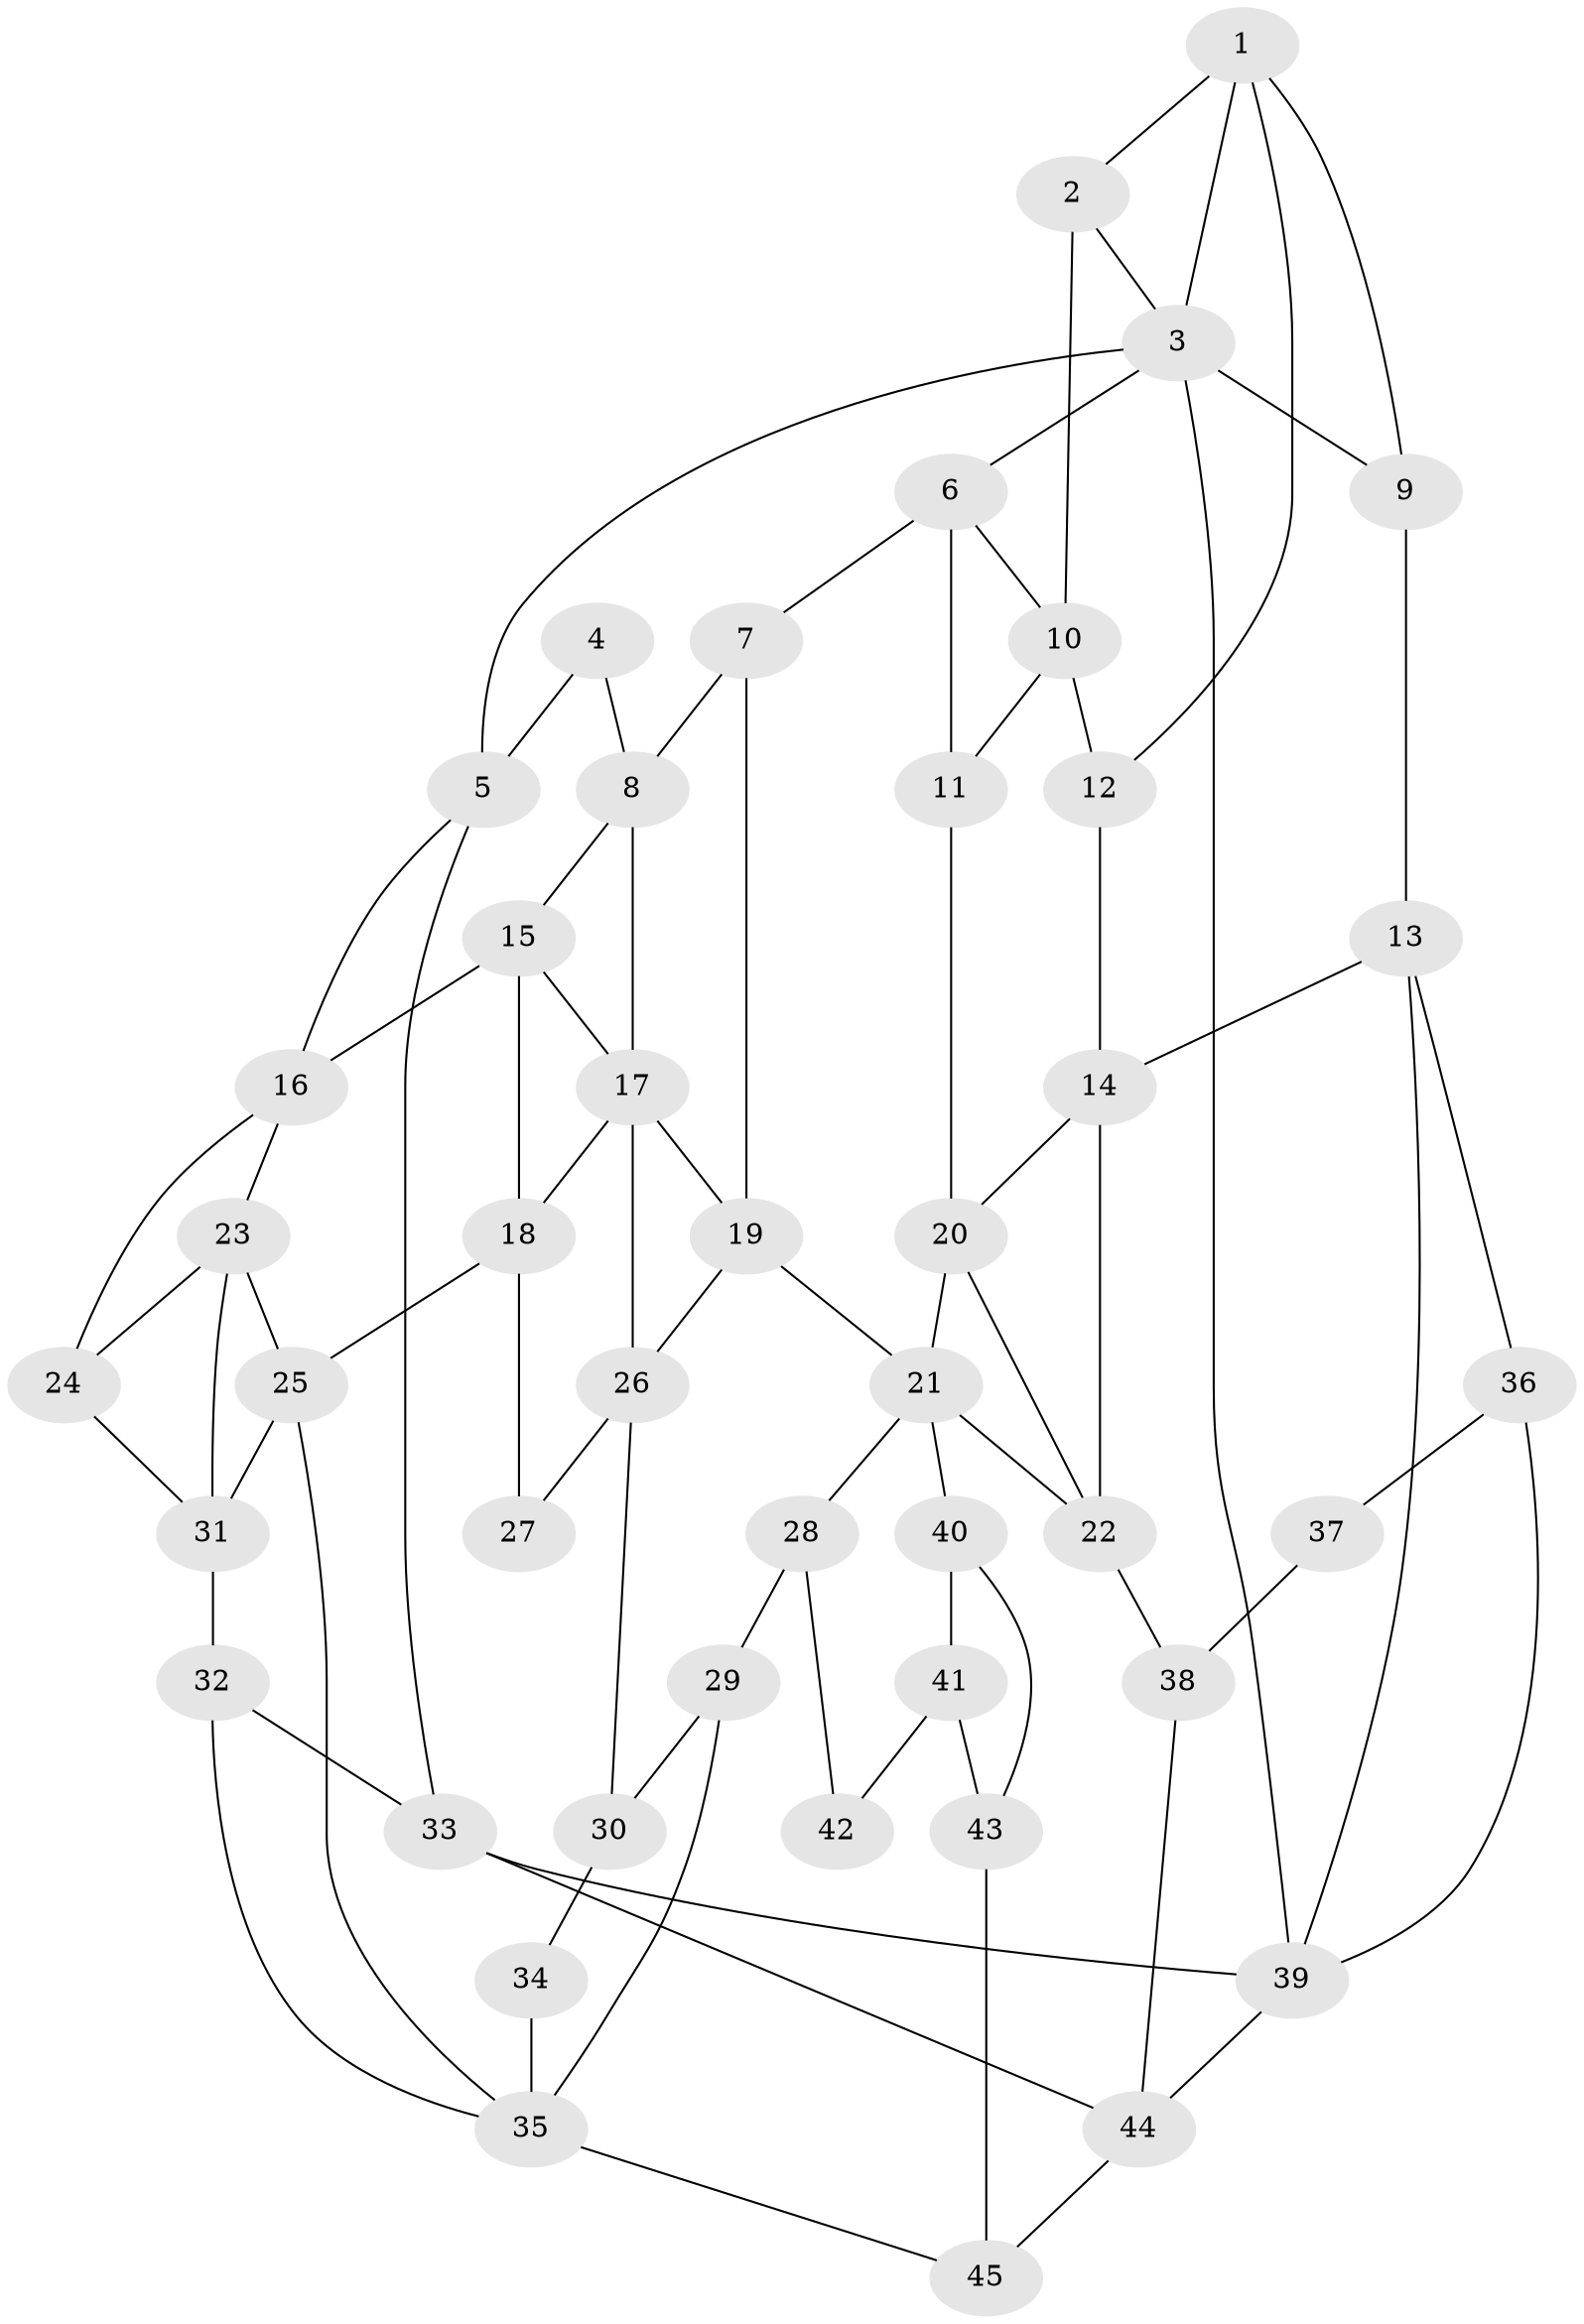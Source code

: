 // original degree distribution, {3: 0.0273972602739726, 4: 0.19863013698630136, 6: 0.21232876712328766, 5: 0.5616438356164384}
// Generated by graph-tools (version 1.1) at 2025/54/03/04/25 22:54:11]
// undirected, 45 vertices, 80 edges
graph export_dot {
  node [color=gray90,style=filled];
  1;
  2;
  3;
  4;
  5;
  6;
  7;
  8;
  9;
  10;
  11;
  12;
  13;
  14;
  15;
  16;
  17;
  18;
  19;
  20;
  21;
  22;
  23;
  24;
  25;
  26;
  27;
  28;
  29;
  30;
  31;
  32;
  33;
  34;
  35;
  36;
  37;
  38;
  39;
  40;
  41;
  42;
  43;
  44;
  45;
  1 -- 2 [weight=1.0];
  1 -- 3 [weight=2.0];
  1 -- 9 [weight=2.0];
  1 -- 12 [weight=1.0];
  2 -- 3 [weight=1.0];
  2 -- 10 [weight=2.0];
  3 -- 5 [weight=1.0];
  3 -- 6 [weight=1.0];
  3 -- 9 [weight=2.0];
  3 -- 39 [weight=1.0];
  4 -- 5 [weight=2.0];
  4 -- 8 [weight=2.0];
  5 -- 16 [weight=1.0];
  5 -- 33 [weight=1.0];
  6 -- 7 [weight=2.0];
  6 -- 10 [weight=1.0];
  6 -- 11 [weight=1.0];
  7 -- 8 [weight=2.0];
  7 -- 19 [weight=1.0];
  8 -- 15 [weight=1.0];
  8 -- 17 [weight=1.0];
  9 -- 13 [weight=2.0];
  10 -- 11 [weight=1.0];
  10 -- 12 [weight=2.0];
  11 -- 20 [weight=1.0];
  12 -- 14 [weight=2.0];
  13 -- 14 [weight=2.0];
  13 -- 36 [weight=1.0];
  13 -- 39 [weight=1.0];
  14 -- 20 [weight=1.0];
  14 -- 22 [weight=1.0];
  15 -- 16 [weight=2.0];
  15 -- 17 [weight=1.0];
  15 -- 18 [weight=1.0];
  16 -- 23 [weight=1.0];
  16 -- 24 [weight=1.0];
  17 -- 18 [weight=1.0];
  17 -- 19 [weight=1.0];
  17 -- 26 [weight=2.0];
  18 -- 25 [weight=1.0];
  18 -- 27 [weight=1.0];
  19 -- 21 [weight=1.0];
  19 -- 26 [weight=1.0];
  20 -- 21 [weight=2.0];
  20 -- 22 [weight=1.0];
  21 -- 22 [weight=1.0];
  21 -- 28 [weight=1.0];
  21 -- 40 [weight=1.0];
  22 -- 38 [weight=2.0];
  23 -- 24 [weight=1.0];
  23 -- 25 [weight=1.0];
  23 -- 31 [weight=1.0];
  24 -- 31 [weight=1.0];
  25 -- 31 [weight=1.0];
  25 -- 35 [weight=1.0];
  26 -- 27 [weight=1.0];
  26 -- 30 [weight=2.0];
  28 -- 29 [weight=2.0];
  28 -- 42 [weight=3.0];
  29 -- 30 [weight=2.0];
  29 -- 35 [weight=1.0];
  30 -- 34 [weight=2.0];
  31 -- 32 [weight=3.0];
  32 -- 33 [weight=2.0];
  32 -- 35 [weight=1.0];
  33 -- 39 [weight=1.0];
  33 -- 44 [weight=1.0];
  34 -- 35 [weight=2.0];
  35 -- 45 [weight=1.0];
  36 -- 37 [weight=4.0];
  36 -- 39 [weight=1.0];
  37 -- 38 [weight=2.0];
  38 -- 44 [weight=2.0];
  39 -- 44 [weight=1.0];
  40 -- 41 [weight=1.0];
  40 -- 43 [weight=1.0];
  41 -- 42 [weight=2.0];
  41 -- 43 [weight=3.0];
  43 -- 45 [weight=2.0];
  44 -- 45 [weight=2.0];
}

